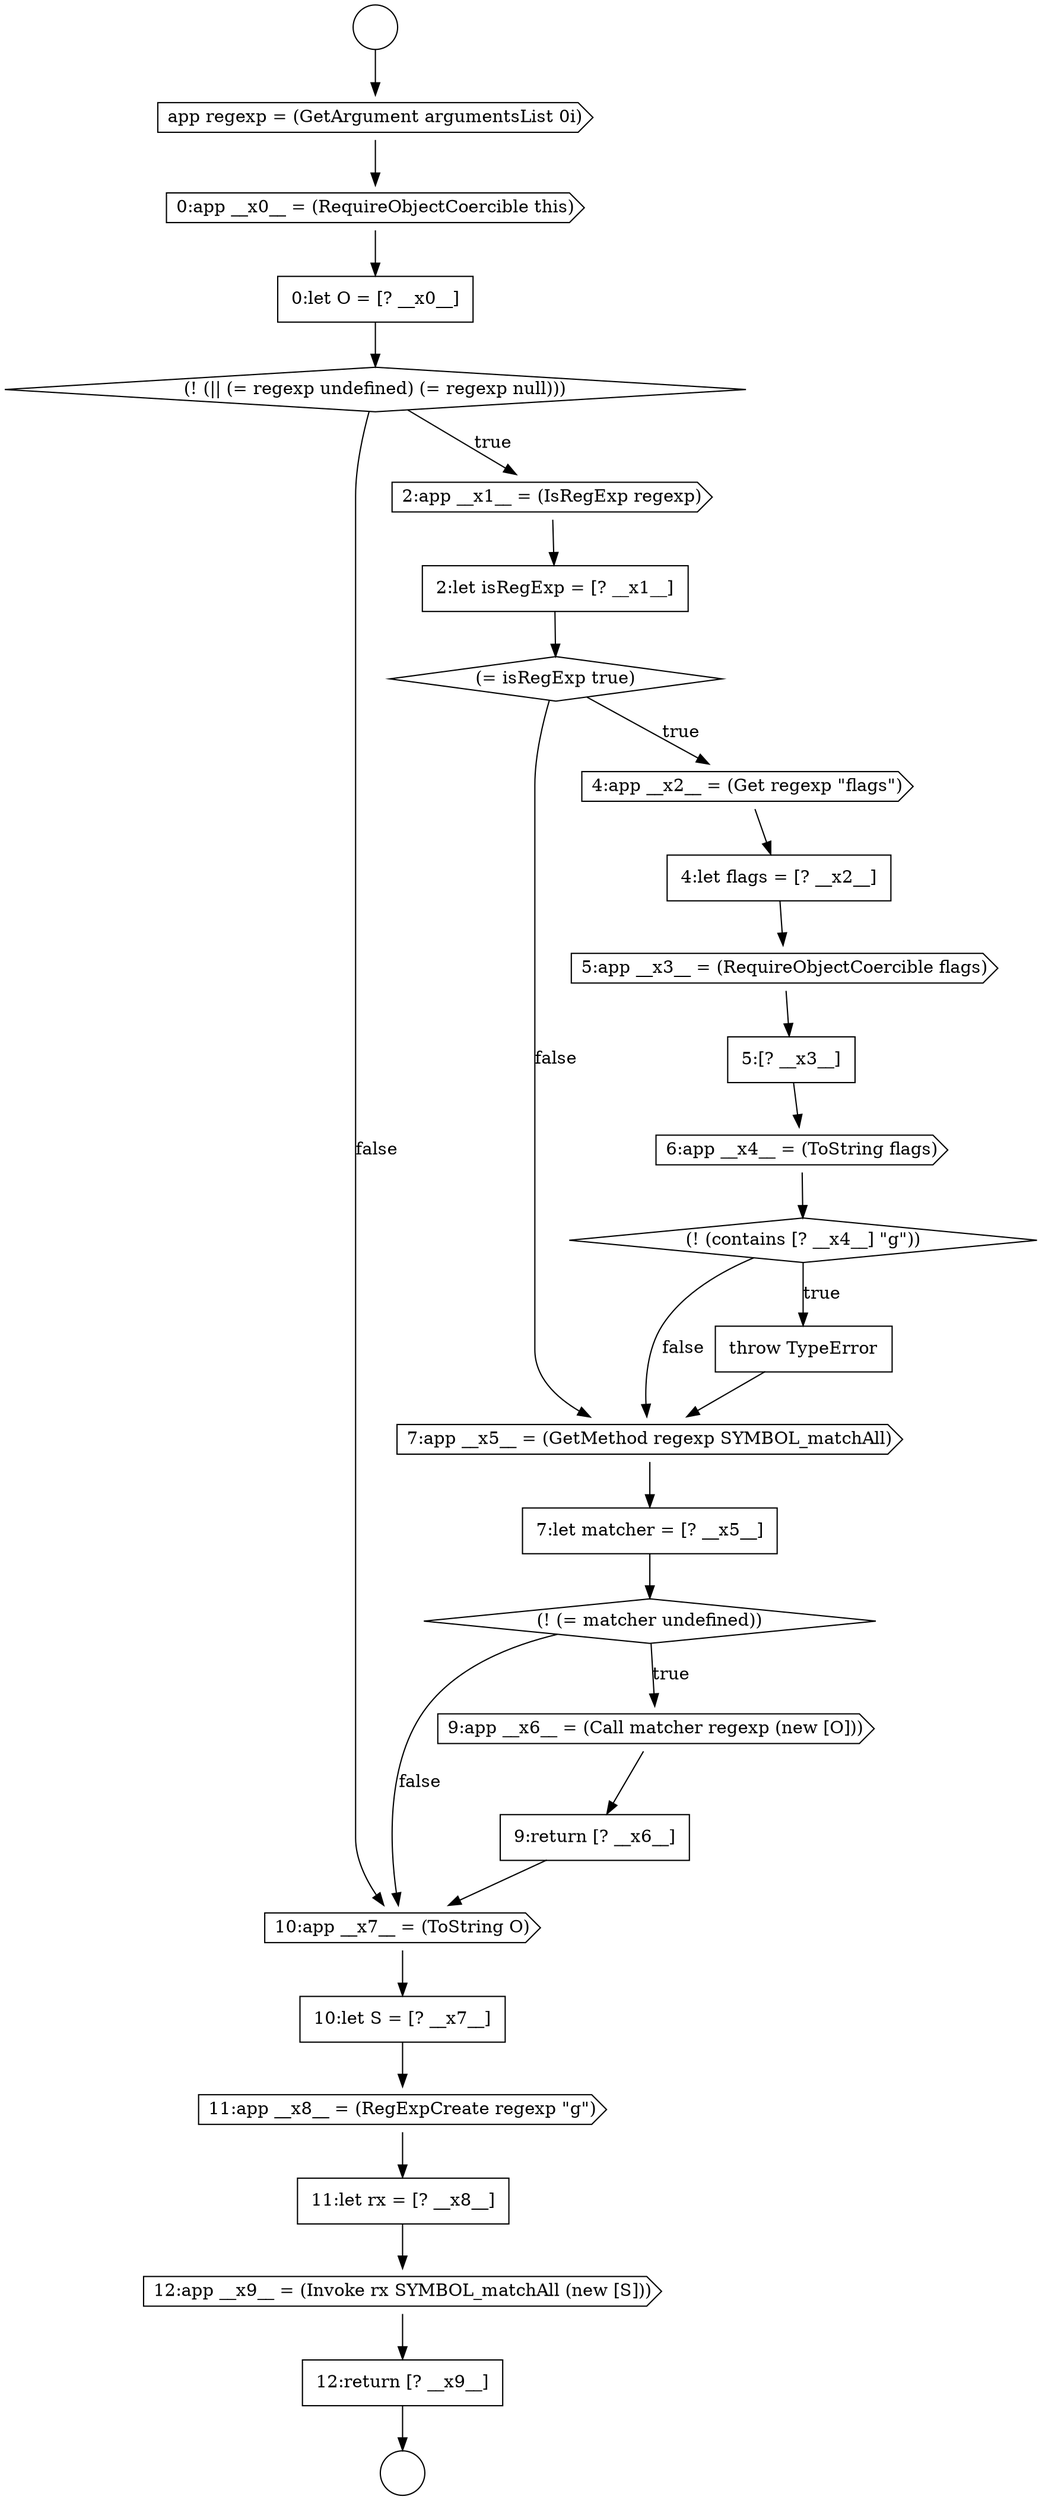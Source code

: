 digraph {
  node13783 [shape=diamond, label=<<font color="black">(! (|| (= regexp undefined) (= regexp null)))</font>> color="black" fillcolor="white" style=filled]
  node13796 [shape=diamond, label=<<font color="black">(! (= matcher undefined))</font>> color="black" fillcolor="white" style=filled]
  node13779 [shape=circle label=" " color="black" fillcolor="white" style=filled]
  node13800 [shape=none, margin=0, label=<<font color="black">
    <table border="0" cellborder="1" cellspacing="0" cellpadding="10">
      <tr><td align="left">10:let S = [? __x7__]</td></tr>
    </table>
  </font>> color="black" fillcolor="white" style=filled]
  node13803 [shape=cds, label=<<font color="black">12:app __x9__ = (Invoke rx SYMBOL_matchAll (new [S]))</font>> color="black" fillcolor="white" style=filled]
  node13795 [shape=none, margin=0, label=<<font color="black">
    <table border="0" cellborder="1" cellspacing="0" cellpadding="10">
      <tr><td align="left">7:let matcher = [? __x5__]</td></tr>
    </table>
  </font>> color="black" fillcolor="white" style=filled]
  node13804 [shape=none, margin=0, label=<<font color="black">
    <table border="0" cellborder="1" cellspacing="0" cellpadding="10">
      <tr><td align="left">12:return [? __x9__]</td></tr>
    </table>
  </font>> color="black" fillcolor="white" style=filled]
  node13798 [shape=none, margin=0, label=<<font color="black">
    <table border="0" cellborder="1" cellspacing="0" cellpadding="10">
      <tr><td align="left">9:return [? __x6__]</td></tr>
    </table>
  </font>> color="black" fillcolor="white" style=filled]
  node13794 [shape=cds, label=<<font color="black">7:app __x5__ = (GetMethod regexp SYMBOL_matchAll)</font>> color="black" fillcolor="white" style=filled]
  node13781 [shape=cds, label=<<font color="black">0:app __x0__ = (RequireObjectCoercible this)</font>> color="black" fillcolor="white" style=filled]
  node13787 [shape=cds, label=<<font color="black">4:app __x2__ = (Get regexp &quot;flags&quot;)</font>> color="black" fillcolor="white" style=filled]
  node13802 [shape=none, margin=0, label=<<font color="black">
    <table border="0" cellborder="1" cellspacing="0" cellpadding="10">
      <tr><td align="left">11:let rx = [? __x8__]</td></tr>
    </table>
  </font>> color="black" fillcolor="white" style=filled]
  node13788 [shape=none, margin=0, label=<<font color="black">
    <table border="0" cellborder="1" cellspacing="0" cellpadding="10">
      <tr><td align="left">4:let flags = [? __x2__]</td></tr>
    </table>
  </font>> color="black" fillcolor="white" style=filled]
  node13786 [shape=diamond, label=<<font color="black">(= isRegExp true)</font>> color="black" fillcolor="white" style=filled]
  node13778 [shape=circle label=" " color="black" fillcolor="white" style=filled]
  node13799 [shape=cds, label=<<font color="black">10:app __x7__ = (ToString O)</font>> color="black" fillcolor="white" style=filled]
  node13789 [shape=cds, label=<<font color="black">5:app __x3__ = (RequireObjectCoercible flags)</font>> color="black" fillcolor="white" style=filled]
  node13782 [shape=none, margin=0, label=<<font color="black">
    <table border="0" cellborder="1" cellspacing="0" cellpadding="10">
      <tr><td align="left">0:let O = [? __x0__]</td></tr>
    </table>
  </font>> color="black" fillcolor="white" style=filled]
  node13790 [shape=none, margin=0, label=<<font color="black">
    <table border="0" cellborder="1" cellspacing="0" cellpadding="10">
      <tr><td align="left">5:[? __x3__]</td></tr>
    </table>
  </font>> color="black" fillcolor="white" style=filled]
  node13801 [shape=cds, label=<<font color="black">11:app __x8__ = (RegExpCreate regexp &quot;g&quot;)</font>> color="black" fillcolor="white" style=filled]
  node13791 [shape=cds, label=<<font color="black">6:app __x4__ = (ToString flags)</font>> color="black" fillcolor="white" style=filled]
  node13784 [shape=cds, label=<<font color="black">2:app __x1__ = (IsRegExp regexp)</font>> color="black" fillcolor="white" style=filled]
  node13797 [shape=cds, label=<<font color="black">9:app __x6__ = (Call matcher regexp (new [O]))</font>> color="black" fillcolor="white" style=filled]
  node13780 [shape=cds, label=<<font color="black">app regexp = (GetArgument argumentsList 0i)</font>> color="black" fillcolor="white" style=filled]
  node13793 [shape=none, margin=0, label=<<font color="black">
    <table border="0" cellborder="1" cellspacing="0" cellpadding="10">
      <tr><td align="left">throw TypeError</td></tr>
    </table>
  </font>> color="black" fillcolor="white" style=filled]
  node13792 [shape=diamond, label=<<font color="black">(! (contains [? __x4__] &quot;g&quot;))</font>> color="black" fillcolor="white" style=filled]
  node13785 [shape=none, margin=0, label=<<font color="black">
    <table border="0" cellborder="1" cellspacing="0" cellpadding="10">
      <tr><td align="left">2:let isRegExp = [? __x1__]</td></tr>
    </table>
  </font>> color="black" fillcolor="white" style=filled]
  node13803 -> node13804 [ color="black"]
  node13783 -> node13784 [label=<<font color="black">true</font>> color="black"]
  node13783 -> node13799 [label=<<font color="black">false</font>> color="black"]
  node13789 -> node13790 [ color="black"]
  node13784 -> node13785 [ color="black"]
  node13802 -> node13803 [ color="black"]
  node13780 -> node13781 [ color="black"]
  node13801 -> node13802 [ color="black"]
  node13788 -> node13789 [ color="black"]
  node13785 -> node13786 [ color="black"]
  node13804 -> node13779 [ color="black"]
  node13778 -> node13780 [ color="black"]
  node13798 -> node13799 [ color="black"]
  node13800 -> node13801 [ color="black"]
  node13799 -> node13800 [ color="black"]
  node13793 -> node13794 [ color="black"]
  node13792 -> node13793 [label=<<font color="black">true</font>> color="black"]
  node13792 -> node13794 [label=<<font color="black">false</font>> color="black"]
  node13787 -> node13788 [ color="black"]
  node13794 -> node13795 [ color="black"]
  node13797 -> node13798 [ color="black"]
  node13791 -> node13792 [ color="black"]
  node13796 -> node13797 [label=<<font color="black">true</font>> color="black"]
  node13796 -> node13799 [label=<<font color="black">false</font>> color="black"]
  node13781 -> node13782 [ color="black"]
  node13790 -> node13791 [ color="black"]
  node13782 -> node13783 [ color="black"]
  node13795 -> node13796 [ color="black"]
  node13786 -> node13787 [label=<<font color="black">true</font>> color="black"]
  node13786 -> node13794 [label=<<font color="black">false</font>> color="black"]
}
